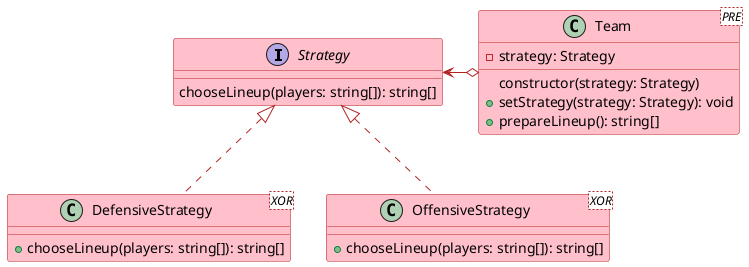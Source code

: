 @startuml

skinparam class {
  backgroundColor pink
  arrowColor firebrick
  borderColor firebrick
}

interface Strategy {
  chooseLineup(players: string[]): string[]
}

class Team <PRE> {
  - strategy: Strategy
  constructor(strategy: Strategy)
  + setStrategy(strategy: Strategy): void
  + prepareLineup(): string[]
}

class DefensiveStrategy <XOR> {
  + chooseLineup(players: string[]): string[]
}

class OffensiveStrategy <XOR> {
  + chooseLineup(players: string[]): string[]
}

Strategy <-o Team

Strategy <|.. DefensiveStrategy
Strategy <|.. OffensiveStrategy

@enduml

' prepareLineup() may be client logic
' prepareLineup() can have parameters which are input data for concrete strategies
